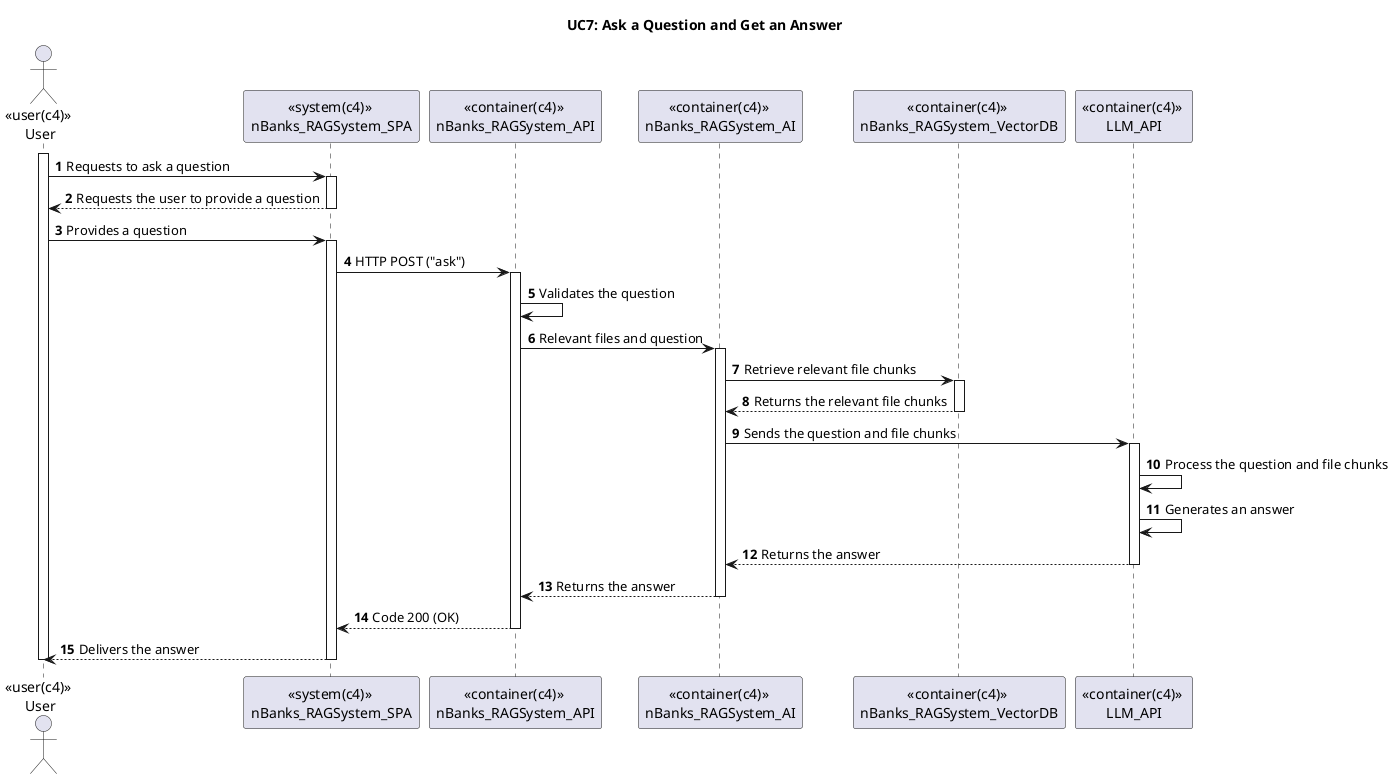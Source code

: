 @startuml

title UC7: Ask a Question and Get an Answer


autonumber

actor "<<user(c4)>> \nUser" as user
participant "<<system(c4)>> \nnBanks_RAGSystem_SPA" as sys
participant "<<container(c4)>> \nnBanks_RAGSystem_API" as api
participant "<<container(c4)>> \nnBanks_RAGSystem_AI" as ai
participant "<<container(c4)>> \nnBanks_RAGSystem_VectorDB" as db2
participant "<<container(c4)>> \nLLM_API" as llm


activate user
user -> sys : Requests to ask a question
activate sys
sys --> user: Requests the user to provide a question
deactivate sys
user -> sys : Provides a question
activate sys
sys -> api: HTTP POST ("ask")
activate api
api -> api: Validates the question
api -> ai: Relevant files and question
activate ai
ai -> db2: Retrieve relevant file chunks
activate db2
db2 --> ai: Returns the relevant file chunks
deactivate db2
ai -> llm: Sends the question and file chunks
activate llm
llm -> llm: Process the question and file chunks
llm -> llm: Generates an answer
llm --> ai: Returns the answer
deactivate llm
ai --> api: Returns the answer
deactivate ai
api --> sys: Code 200 (OK)
deactivate api
sys --> user: Delivers the answer
deactivate sys
deactivate user

@enduml